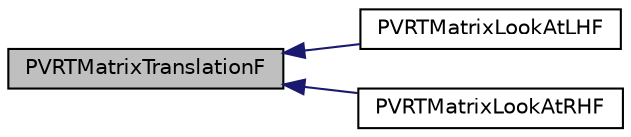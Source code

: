 digraph "PVRTMatrixTranslationF"
{
  edge [fontname="Helvetica",fontsize="10",labelfontname="Helvetica",labelfontsize="10"];
  node [fontname="Helvetica",fontsize="10",shape=record];
  rankdir="LR";
  Node1 [label="PVRTMatrixTranslationF",height=0.2,width=0.4,color="black", fillcolor="grey75", style="filled", fontcolor="black"];
  Node1 -> Node2 [dir="back",color="midnightblue",fontsize="10",style="solid",fontname="Helvetica"];
  Node2 [label="PVRTMatrixLookAtLHF",height=0.2,width=0.4,color="black", fillcolor="white", style="filled",URL="$_p_v_r_t_matrix_8h.html#aa1569890d381c6d9c02d927fe77bc5d0"];
  Node1 -> Node3 [dir="back",color="midnightblue",fontsize="10",style="solid",fontname="Helvetica"];
  Node3 [label="PVRTMatrixLookAtRHF",height=0.2,width=0.4,color="black", fillcolor="white", style="filled",URL="$_p_v_r_t_matrix_8h.html#afcc96f1726204666a814e51ba878b97f"];
}
